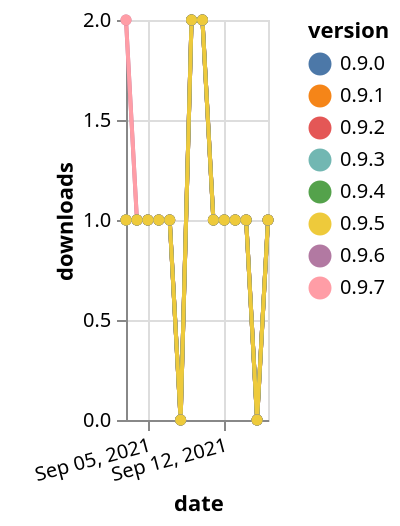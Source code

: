 {"$schema": "https://vega.github.io/schema/vega-lite/v5.json", "description": "A simple bar chart with embedded data.", "data": {"values": [{"date": "2021-09-03", "total": 117, "delta": 2, "version": "0.9.6"}, {"date": "2021-09-04", "total": 118, "delta": 1, "version": "0.9.6"}, {"date": "2021-09-05", "total": 119, "delta": 1, "version": "0.9.6"}, {"date": "2021-09-06", "total": 120, "delta": 1, "version": "0.9.6"}, {"date": "2021-09-07", "total": 121, "delta": 1, "version": "0.9.6"}, {"date": "2021-09-08", "total": 121, "delta": 0, "version": "0.9.6"}, {"date": "2021-09-09", "total": 123, "delta": 2, "version": "0.9.6"}, {"date": "2021-09-10", "total": 125, "delta": 2, "version": "0.9.6"}, {"date": "2021-09-11", "total": 126, "delta": 1, "version": "0.9.6"}, {"date": "2021-09-12", "total": 127, "delta": 1, "version": "0.9.6"}, {"date": "2021-09-13", "total": 128, "delta": 1, "version": "0.9.6"}, {"date": "2021-09-14", "total": 129, "delta": 1, "version": "0.9.6"}, {"date": "2021-09-15", "total": 129, "delta": 0, "version": "0.9.6"}, {"date": "2021-09-16", "total": 130, "delta": 1, "version": "0.9.6"}, {"date": "2021-09-03", "total": 120, "delta": 1, "version": "0.9.2"}, {"date": "2021-09-04", "total": 121, "delta": 1, "version": "0.9.2"}, {"date": "2021-09-05", "total": 122, "delta": 1, "version": "0.9.2"}, {"date": "2021-09-06", "total": 123, "delta": 1, "version": "0.9.2"}, {"date": "2021-09-07", "total": 124, "delta": 1, "version": "0.9.2"}, {"date": "2021-09-08", "total": 124, "delta": 0, "version": "0.9.2"}, {"date": "2021-09-09", "total": 126, "delta": 2, "version": "0.9.2"}, {"date": "2021-09-10", "total": 128, "delta": 2, "version": "0.9.2"}, {"date": "2021-09-11", "total": 129, "delta": 1, "version": "0.9.2"}, {"date": "2021-09-12", "total": 130, "delta": 1, "version": "0.9.2"}, {"date": "2021-09-13", "total": 131, "delta": 1, "version": "0.9.2"}, {"date": "2021-09-14", "total": 132, "delta": 1, "version": "0.9.2"}, {"date": "2021-09-15", "total": 132, "delta": 0, "version": "0.9.2"}, {"date": "2021-09-16", "total": 133, "delta": 1, "version": "0.9.2"}, {"date": "2021-09-03", "total": 25, "delta": 2, "version": "0.9.7"}, {"date": "2021-09-04", "total": 26, "delta": 1, "version": "0.9.7"}, {"date": "2021-09-05", "total": 27, "delta": 1, "version": "0.9.7"}, {"date": "2021-09-06", "total": 28, "delta": 1, "version": "0.9.7"}, {"date": "2021-09-07", "total": 29, "delta": 1, "version": "0.9.7"}, {"date": "2021-09-08", "total": 29, "delta": 0, "version": "0.9.7"}, {"date": "2021-09-09", "total": 31, "delta": 2, "version": "0.9.7"}, {"date": "2021-09-10", "total": 33, "delta": 2, "version": "0.9.7"}, {"date": "2021-09-11", "total": 34, "delta": 1, "version": "0.9.7"}, {"date": "2021-09-12", "total": 35, "delta": 1, "version": "0.9.7"}, {"date": "2021-09-13", "total": 36, "delta": 1, "version": "0.9.7"}, {"date": "2021-09-14", "total": 37, "delta": 1, "version": "0.9.7"}, {"date": "2021-09-15", "total": 37, "delta": 0, "version": "0.9.7"}, {"date": "2021-09-16", "total": 38, "delta": 1, "version": "0.9.7"}, {"date": "2021-09-03", "total": 116, "delta": 1, "version": "0.9.4"}, {"date": "2021-09-04", "total": 117, "delta": 1, "version": "0.9.4"}, {"date": "2021-09-05", "total": 118, "delta": 1, "version": "0.9.4"}, {"date": "2021-09-06", "total": 119, "delta": 1, "version": "0.9.4"}, {"date": "2021-09-07", "total": 120, "delta": 1, "version": "0.9.4"}, {"date": "2021-09-08", "total": 120, "delta": 0, "version": "0.9.4"}, {"date": "2021-09-09", "total": 122, "delta": 2, "version": "0.9.4"}, {"date": "2021-09-10", "total": 124, "delta": 2, "version": "0.9.4"}, {"date": "2021-09-11", "total": 125, "delta": 1, "version": "0.9.4"}, {"date": "2021-09-12", "total": 126, "delta": 1, "version": "0.9.4"}, {"date": "2021-09-13", "total": 127, "delta": 1, "version": "0.9.4"}, {"date": "2021-09-14", "total": 128, "delta": 1, "version": "0.9.4"}, {"date": "2021-09-15", "total": 128, "delta": 0, "version": "0.9.4"}, {"date": "2021-09-16", "total": 129, "delta": 1, "version": "0.9.4"}, {"date": "2021-09-03", "total": 123, "delta": 1, "version": "0.9.1"}, {"date": "2021-09-04", "total": 124, "delta": 1, "version": "0.9.1"}, {"date": "2021-09-05", "total": 125, "delta": 1, "version": "0.9.1"}, {"date": "2021-09-06", "total": 126, "delta": 1, "version": "0.9.1"}, {"date": "2021-09-07", "total": 127, "delta": 1, "version": "0.9.1"}, {"date": "2021-09-08", "total": 127, "delta": 0, "version": "0.9.1"}, {"date": "2021-09-09", "total": 129, "delta": 2, "version": "0.9.1"}, {"date": "2021-09-10", "total": 131, "delta": 2, "version": "0.9.1"}, {"date": "2021-09-11", "total": 132, "delta": 1, "version": "0.9.1"}, {"date": "2021-09-12", "total": 133, "delta": 1, "version": "0.9.1"}, {"date": "2021-09-13", "total": 134, "delta": 1, "version": "0.9.1"}, {"date": "2021-09-14", "total": 135, "delta": 1, "version": "0.9.1"}, {"date": "2021-09-15", "total": 135, "delta": 0, "version": "0.9.1"}, {"date": "2021-09-16", "total": 136, "delta": 1, "version": "0.9.1"}, {"date": "2021-09-03", "total": 122, "delta": 1, "version": "0.9.3"}, {"date": "2021-09-04", "total": 123, "delta": 1, "version": "0.9.3"}, {"date": "2021-09-05", "total": 124, "delta": 1, "version": "0.9.3"}, {"date": "2021-09-06", "total": 125, "delta": 1, "version": "0.9.3"}, {"date": "2021-09-07", "total": 126, "delta": 1, "version": "0.9.3"}, {"date": "2021-09-08", "total": 126, "delta": 0, "version": "0.9.3"}, {"date": "2021-09-09", "total": 128, "delta": 2, "version": "0.9.3"}, {"date": "2021-09-10", "total": 130, "delta": 2, "version": "0.9.3"}, {"date": "2021-09-11", "total": 131, "delta": 1, "version": "0.9.3"}, {"date": "2021-09-12", "total": 132, "delta": 1, "version": "0.9.3"}, {"date": "2021-09-13", "total": 133, "delta": 1, "version": "0.9.3"}, {"date": "2021-09-14", "total": 134, "delta": 1, "version": "0.9.3"}, {"date": "2021-09-15", "total": 134, "delta": 0, "version": "0.9.3"}, {"date": "2021-09-16", "total": 135, "delta": 1, "version": "0.9.3"}, {"date": "2021-09-03", "total": 124, "delta": 1, "version": "0.9.0"}, {"date": "2021-09-04", "total": 125, "delta": 1, "version": "0.9.0"}, {"date": "2021-09-05", "total": 126, "delta": 1, "version": "0.9.0"}, {"date": "2021-09-06", "total": 127, "delta": 1, "version": "0.9.0"}, {"date": "2021-09-07", "total": 128, "delta": 1, "version": "0.9.0"}, {"date": "2021-09-08", "total": 128, "delta": 0, "version": "0.9.0"}, {"date": "2021-09-09", "total": 130, "delta": 2, "version": "0.9.0"}, {"date": "2021-09-10", "total": 132, "delta": 2, "version": "0.9.0"}, {"date": "2021-09-11", "total": 133, "delta": 1, "version": "0.9.0"}, {"date": "2021-09-12", "total": 134, "delta": 1, "version": "0.9.0"}, {"date": "2021-09-13", "total": 135, "delta": 1, "version": "0.9.0"}, {"date": "2021-09-14", "total": 136, "delta": 1, "version": "0.9.0"}, {"date": "2021-09-15", "total": 136, "delta": 0, "version": "0.9.0"}, {"date": "2021-09-16", "total": 137, "delta": 1, "version": "0.9.0"}, {"date": "2021-09-03", "total": 114, "delta": 1, "version": "0.9.5"}, {"date": "2021-09-04", "total": 115, "delta": 1, "version": "0.9.5"}, {"date": "2021-09-05", "total": 116, "delta": 1, "version": "0.9.5"}, {"date": "2021-09-06", "total": 117, "delta": 1, "version": "0.9.5"}, {"date": "2021-09-07", "total": 118, "delta": 1, "version": "0.9.5"}, {"date": "2021-09-08", "total": 118, "delta": 0, "version": "0.9.5"}, {"date": "2021-09-09", "total": 120, "delta": 2, "version": "0.9.5"}, {"date": "2021-09-10", "total": 122, "delta": 2, "version": "0.9.5"}, {"date": "2021-09-11", "total": 123, "delta": 1, "version": "0.9.5"}, {"date": "2021-09-12", "total": 124, "delta": 1, "version": "0.9.5"}, {"date": "2021-09-13", "total": 125, "delta": 1, "version": "0.9.5"}, {"date": "2021-09-14", "total": 126, "delta": 1, "version": "0.9.5"}, {"date": "2021-09-15", "total": 126, "delta": 0, "version": "0.9.5"}, {"date": "2021-09-16", "total": 127, "delta": 1, "version": "0.9.5"}]}, "width": "container", "mark": {"type": "line", "point": {"filled": true}}, "encoding": {"x": {"field": "date", "type": "temporal", "timeUnit": "yearmonthdate", "title": "date", "axis": {"labelAngle": -15}}, "y": {"field": "delta", "type": "quantitative", "title": "downloads"}, "color": {"field": "version", "type": "nominal"}, "tooltip": {"field": "delta"}}}